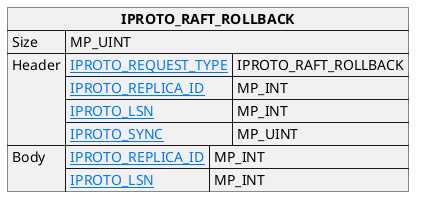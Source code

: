 @startuml

skinparam {
    HyperlinkColor #0077FF
    FontColor #313131
    BorderColor #313131
    BackgroundColor transparent
}

json "**IPROTO_RAFT_ROLLBACK**" as raft_rollback {
    "Size": "MP_UINT",
    "Header": {
      "[[https://tarantool.io/en/doc/latest/reference/internals/iproto/keys IPROTO_REQUEST_TYPE]]": "IPROTO_RAFT_ROLLBACK",
      "[[https://tarantool.io/en/doc/latest/reference/internals/iproto/keys IPROTO_REPLICA_ID]]": "MP_INT",
      "[[https://tarantool.io/en/doc/latest/reference/internals/iproto/keys IPROTO_LSN]]": "MP_INT",
      "[[https://tarantool.io/en/doc/latest/reference/internals/iproto/keys IPROTO_SYNC]]": "MP_UINT"
    },
    "Body": {
      "[[https://tarantool.io/en/doc/latest/reference/internals/iproto/keys IPROTO_REPLICA_ID]]": "MP_INT",
      "[[https://tarantool.io/en/doc/latest/reference/internals/iproto/keys IPROTO_LSN]]": "MP_INT"
    }
}

@enduml
